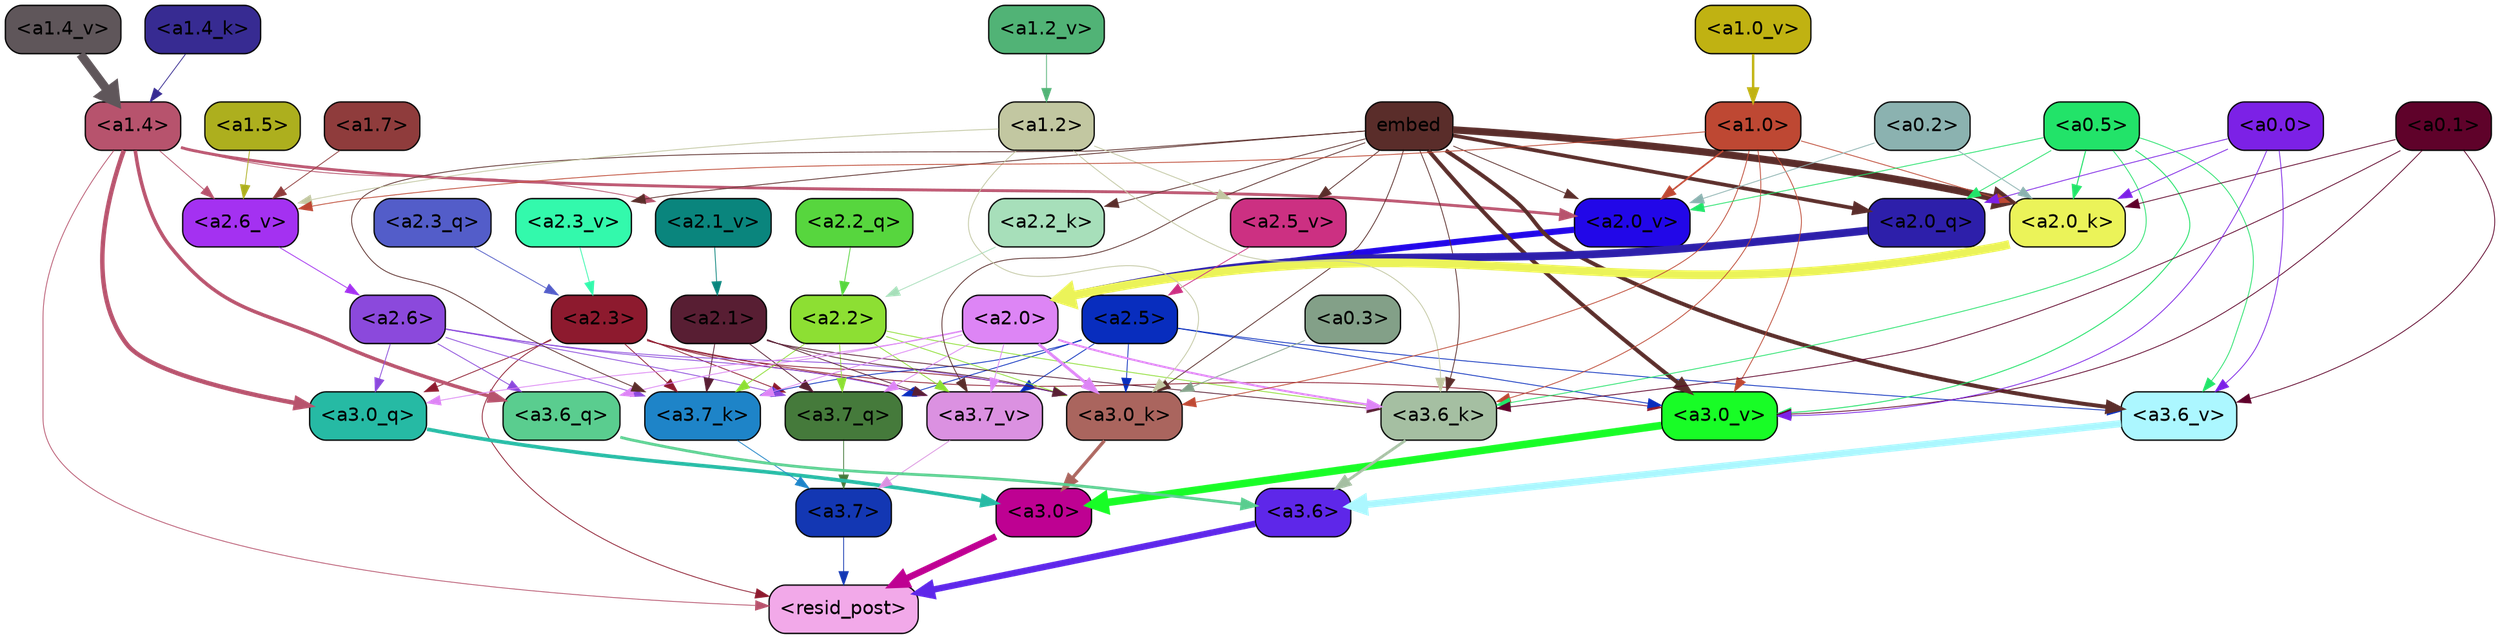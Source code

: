 strict digraph "" {
	graph [bgcolor=transparent,
		layout=dot,
		overlap=false,
		splines=true
	];
	"<a3.7>"	[color=black,
		fillcolor="#1337b3",
		fontname=Helvetica,
		shape=box,
		style="filled, rounded"];
	"<resid_post>"	[color=black,
		fillcolor="#f2a9e9",
		fontname=Helvetica,
		shape=box,
		style="filled, rounded"];
	"<a3.7>" -> "<resid_post>"	[color="#1337b3",
		penwidth=0.6];
	"<a3.6>"	[color=black,
		fillcolor="#5e27e9",
		fontname=Helvetica,
		shape=box,
		style="filled, rounded"];
	"<a3.6>" -> "<resid_post>"	[color="#5e27e9",
		penwidth=4.751612067222595];
	"<a3.0>"	[color=black,
		fillcolor="#be0192",
		fontname=Helvetica,
		shape=box,
		style="filled, rounded"];
	"<a3.0>" -> "<resid_post>"	[color="#be0192",
		penwidth=4.884142994880676];
	"<a2.3>"	[color=black,
		fillcolor="#8d1a2e",
		fontname=Helvetica,
		shape=box,
		style="filled, rounded"];
	"<a2.3>" -> "<resid_post>"	[color="#8d1a2e",
		penwidth=0.6];
	"<a3.7_q>"	[color=black,
		fillcolor="#457a3b",
		fontname=Helvetica,
		shape=box,
		style="filled, rounded"];
	"<a2.3>" -> "<a3.7_q>"	[color="#8d1a2e",
		penwidth=0.6];
	"<a3.0_q>"	[color=black,
		fillcolor="#26baa4",
		fontname=Helvetica,
		shape=box,
		style="filled, rounded"];
	"<a2.3>" -> "<a3.0_q>"	[color="#8d1a2e",
		penwidth=0.6];
	"<a3.7_k>"	[color=black,
		fillcolor="#1e84c8",
		fontname=Helvetica,
		shape=box,
		style="filled, rounded"];
	"<a2.3>" -> "<a3.7_k>"	[color="#8d1a2e",
		penwidth=0.6];
	"<a3.0_k>"	[color=black,
		fillcolor="#aa655e",
		fontname=Helvetica,
		shape=box,
		style="filled, rounded"];
	"<a2.3>" -> "<a3.0_k>"	[color="#8d1a2e",
		penwidth=0.6];
	"<a3.7_v>"	[color=black,
		fillcolor="#db91e1",
		fontname=Helvetica,
		shape=box,
		style="filled, rounded"];
	"<a2.3>" -> "<a3.7_v>"	[color="#8d1a2e",
		penwidth=0.6];
	"<a3.0_v>"	[color=black,
		fillcolor="#18fd26",
		fontname=Helvetica,
		shape=box,
		style="filled, rounded"];
	"<a2.3>" -> "<a3.0_v>"	[color="#8d1a2e",
		penwidth=0.6];
	"<a1.4>"	[color=black,
		fillcolor="#b7536d",
		fontname=Helvetica,
		shape=box,
		style="filled, rounded"];
	"<a1.4>" -> "<resid_post>"	[color="#b7536d",
		penwidth=0.6];
	"<a3.6_q>"	[color=black,
		fillcolor="#5acd8f",
		fontname=Helvetica,
		shape=box,
		style="filled, rounded"];
	"<a1.4>" -> "<a3.6_q>"	[color="#b7536d",
		penwidth=2.6469622254371643];
	"<a1.4>" -> "<a3.0_q>"	[color="#b7536d",
		penwidth=3.3040847778320312];
	"<a2.6_v>"	[color=black,
		fillcolor="#a431f1",
		fontname=Helvetica,
		shape=box,
		style="filled, rounded"];
	"<a1.4>" -> "<a2.6_v>"	[color="#b7536d",
		penwidth=0.6];
	"<a2.1_v>"	[color=black,
		fillcolor="#0a857d",
		fontname=Helvetica,
		shape=box,
		style="filled, rounded"];
	"<a1.4>" -> "<a2.1_v>"	[color="#b7536d",
		penwidth=0.6];
	"<a2.0_v>"	[color=black,
		fillcolor="#2207e8",
		fontname=Helvetica,
		shape=box,
		style="filled, rounded"];
	"<a1.4>" -> "<a2.0_v>"	[color="#b7536d",
		penwidth=2.1286070346832275];
	"<a3.7_q>" -> "<a3.7>"	[color="#457a3b",
		penwidth=0.6];
	"<a3.6_q>" -> "<a3.6>"	[color="#5acd8f",
		penwidth=2.091020345687866];
	"<a3.0_q>" -> "<a3.0>"	[color="#26baa4",
		penwidth=2.7421876192092896];
	"<a3.7_k>" -> "<a3.7>"	[color="#1e84c8",
		penwidth=0.6];
	"<a3.6_k>"	[color=black,
		fillcolor="#a5bfa2",
		fontname=Helvetica,
		shape=box,
		style="filled, rounded"];
	"<a3.6_k>" -> "<a3.6>"	[color="#a5bfa2",
		penwidth=2.048597991466522];
	"<a3.0_k>" -> "<a3.0>"	[color="#aa655e",
		penwidth=2.476402521133423];
	"<a3.7_v>" -> "<a3.7>"	[color="#db91e1",
		penwidth=0.6];
	"<a3.6_v>"	[color=black,
		fillcolor="#acf7ff",
		fontname=Helvetica,
		shape=box,
		style="filled, rounded"];
	"<a3.6_v>" -> "<a3.6>"	[color="#acf7ff",
		penwidth=5.2550448179244995];
	"<a3.0_v>" -> "<a3.0>"	[color="#18fd26",
		penwidth=5.652270674705505];
	"<a2.6>"	[color=black,
		fillcolor="#8b49dc",
		fontname=Helvetica,
		shape=box,
		style="filled, rounded"];
	"<a2.6>" -> "<a3.7_q>"	[color="#8b49dc",
		penwidth=0.6];
	"<a2.6>" -> "<a3.6_q>"	[color="#8b49dc",
		penwidth=0.6];
	"<a2.6>" -> "<a3.0_q>"	[color="#8b49dc",
		penwidth=0.6];
	"<a2.6>" -> "<a3.7_k>"	[color="#8b49dc",
		penwidth=0.6];
	"<a2.6>" -> "<a3.0_k>"	[color="#8b49dc",
		penwidth=0.6];
	"<a2.6>" -> "<a3.7_v>"	[color="#8b49dc",
		penwidth=0.6];
	"<a2.5>"	[color=black,
		fillcolor="#082dbe",
		fontname=Helvetica,
		shape=box,
		style="filled, rounded"];
	"<a2.5>" -> "<a3.7_q>"	[color="#082dbe",
		penwidth=0.6];
	"<a2.5>" -> "<a3.7_k>"	[color="#082dbe",
		penwidth=0.6];
	"<a2.5>" -> "<a3.0_k>"	[color="#082dbe",
		penwidth=0.6];
	"<a2.5>" -> "<a3.7_v>"	[color="#082dbe",
		penwidth=0.6];
	"<a2.5>" -> "<a3.6_v>"	[color="#082dbe",
		penwidth=0.6];
	"<a2.5>" -> "<a3.0_v>"	[color="#082dbe",
		penwidth=0.6];
	"<a2.2>"	[color=black,
		fillcolor="#8ddf33",
		fontname=Helvetica,
		shape=box,
		style="filled, rounded"];
	"<a2.2>" -> "<a3.7_q>"	[color="#8ddf33",
		penwidth=0.6];
	"<a2.2>" -> "<a3.7_k>"	[color="#8ddf33",
		penwidth=0.6];
	"<a2.2>" -> "<a3.6_k>"	[color="#8ddf33",
		penwidth=0.6];
	"<a2.2>" -> "<a3.0_k>"	[color="#8ddf33",
		penwidth=0.6];
	"<a2.2>" -> "<a3.7_v>"	[color="#8ddf33",
		penwidth=0.6];
	"<a2.1>"	[color=black,
		fillcolor="#581e33",
		fontname=Helvetica,
		shape=box,
		style="filled, rounded"];
	"<a2.1>" -> "<a3.7_q>"	[color="#581e33",
		penwidth=0.6];
	"<a2.1>" -> "<a3.7_k>"	[color="#581e33",
		penwidth=0.6];
	"<a2.1>" -> "<a3.6_k>"	[color="#581e33",
		penwidth=0.6];
	"<a2.1>" -> "<a3.0_k>"	[color="#581e33",
		penwidth=0.6];
	"<a2.1>" -> "<a3.7_v>"	[color="#581e33",
		penwidth=0.6];
	"<a2.0>"	[color=black,
		fillcolor="#dd85f5",
		fontname=Helvetica,
		shape=box,
		style="filled, rounded"];
	"<a2.0>" -> "<a3.7_q>"	[color="#dd85f5",
		penwidth=0.6];
	"<a2.0>" -> "<a3.6_q>"	[color="#dd85f5",
		penwidth=0.6];
	"<a2.0>" -> "<a3.0_q>"	[color="#dd85f5",
		penwidth=0.6];
	"<a2.0>" -> "<a3.7_k>"	[color="#dd85f5",
		penwidth=0.6];
	"<a2.0>" -> "<a3.6_k>"	[color="#dd85f5",
		penwidth=1.4757367372512817];
	"<a2.0>" -> "<a3.0_k>"	[color="#dd85f5",
		penwidth=2.2137351036071777];
	"<a2.0>" -> "<a3.7_v>"	[color="#dd85f5",
		penwidth=0.6];
	embed	[color=black,
		fillcolor="#5a2d2a",
		fontname=Helvetica,
		shape=box,
		style="filled, rounded"];
	embed -> "<a3.7_k>"	[color="#5a2d2a",
		penwidth=0.6];
	embed -> "<a3.6_k>"	[color="#5a2d2a",
		penwidth=0.6];
	embed -> "<a3.0_k>"	[color="#5a2d2a",
		penwidth=0.6];
	embed -> "<a3.7_v>"	[color="#5a2d2a",
		penwidth=0.6];
	embed -> "<a3.6_v>"	[color="#5a2d2a",
		penwidth=2.9582033157348633];
	embed -> "<a3.0_v>"	[color="#5a2d2a",
		penwidth=2.972973108291626];
	"<a2.0_q>"	[color=black,
		fillcolor="#2d1faa",
		fontname=Helvetica,
		shape=box,
		style="filled, rounded"];
	embed -> "<a2.0_q>"	[color="#5a2d2a",
		penwidth=2.7699792869389057];
	"<a2.2_k>"	[color=black,
		fillcolor="#a7dfba",
		fontname=Helvetica,
		shape=box,
		style="filled, rounded"];
	embed -> "<a2.2_k>"	[color="#5a2d2a",
		penwidth=0.6];
	"<a2.0_k>"	[color=black,
		fillcolor="#ebf359",
		fontname=Helvetica,
		shape=box,
		style="filled, rounded"];
	embed -> "<a2.0_k>"	[color="#5a2d2a",
		penwidth=5.362775564193726];
	"<a2.5_v>"	[color=black,
		fillcolor="#cc3082",
		fontname=Helvetica,
		shape=box,
		style="filled, rounded"];
	embed -> "<a2.5_v>"	[color="#5a2d2a",
		penwidth=0.6];
	"<a2.3_v>"	[color=black,
		fillcolor="#33f9ac",
		fontname=Helvetica,
		shape=box,
		style="filled, rounded"];
	embed -> "<a2.3_v>"	[color="#5a2d2a",
		penwidth=0.6];
	embed -> "<a2.0_v>"	[color="#5a2d2a",
		penwidth=0.6];
	"<a1.2>"	[color=black,
		fillcolor="#c2c7a1",
		fontname=Helvetica,
		shape=box,
		style="filled, rounded"];
	"<a1.2>" -> "<a3.6_k>"	[color="#c2c7a1",
		penwidth=0.6];
	"<a1.2>" -> "<a3.0_k>"	[color="#c2c7a1",
		penwidth=0.6];
	"<a1.2>" -> "<a2.6_v>"	[color="#c2c7a1",
		penwidth=0.6];
	"<a1.2>" -> "<a2.5_v>"	[color="#c2c7a1",
		penwidth=0.6];
	"<a1.0>"	[color=black,
		fillcolor="#be4833",
		fontname=Helvetica,
		shape=box,
		style="filled, rounded"];
	"<a1.0>" -> "<a3.6_k>"	[color="#be4833",
		penwidth=0.6];
	"<a1.0>" -> "<a3.0_k>"	[color="#be4833",
		penwidth=0.6];
	"<a1.0>" -> "<a3.0_v>"	[color="#be4833",
		penwidth=0.6];
	"<a1.0>" -> "<a2.0_k>"	[color="#be4833",
		penwidth=0.6];
	"<a1.0>" -> "<a2.6_v>"	[color="#be4833",
		penwidth=0.6];
	"<a1.0>" -> "<a2.0_v>"	[color="#be4833",
		penwidth=1.2240618467330933];
	"<a0.5>"	[color=black,
		fillcolor="#22e369",
		fontname=Helvetica,
		shape=box,
		style="filled, rounded"];
	"<a0.5>" -> "<a3.6_k>"	[color="#22e369",
		penwidth=0.6];
	"<a0.5>" -> "<a3.6_v>"	[color="#22e369",
		penwidth=0.6];
	"<a0.5>" -> "<a3.0_v>"	[color="#22e369",
		penwidth=0.6790935099124908];
	"<a0.5>" -> "<a2.0_q>"	[color="#22e369",
		penwidth=0.6];
	"<a0.5>" -> "<a2.0_k>"	[color="#22e369",
		penwidth=0.7897988557815552];
	"<a0.5>" -> "<a2.0_v>"	[color="#22e369",
		penwidth=0.6];
	"<a0.1>"	[color=black,
		fillcolor="#5f022a",
		fontname=Helvetica,
		shape=box,
		style="filled, rounded"];
	"<a0.1>" -> "<a3.6_k>"	[color="#5f022a",
		penwidth=0.6];
	"<a0.1>" -> "<a3.6_v>"	[color="#5f022a",
		penwidth=0.6];
	"<a0.1>" -> "<a3.0_v>"	[color="#5f022a",
		penwidth=0.6];
	"<a0.1>" -> "<a2.0_k>"	[color="#5f022a",
		penwidth=0.6];
	"<a0.3>"	[color=black,
		fillcolor="#83a088",
		fontname=Helvetica,
		shape=box,
		style="filled, rounded"];
	"<a0.3>" -> "<a3.0_k>"	[color="#83a088",
		penwidth=0.6];
	"<a0.0>"	[color=black,
		fillcolor="#7c21e6",
		fontname=Helvetica,
		shape=box,
		style="filled, rounded"];
	"<a0.0>" -> "<a3.6_v>"	[color="#7c21e6",
		penwidth=0.6];
	"<a0.0>" -> "<a3.0_v>"	[color="#7c21e6",
		penwidth=0.6];
	"<a0.0>" -> "<a2.0_q>"	[color="#7c21e6",
		penwidth=0.6];
	"<a0.0>" -> "<a2.0_k>"	[color="#7c21e6",
		penwidth=0.6];
	"<a2.3_q>"	[color=black,
		fillcolor="#535dc9",
		fontname=Helvetica,
		shape=box,
		style="filled, rounded"];
	"<a2.3_q>" -> "<a2.3>"	[color="#535dc9",
		penwidth=0.6];
	"<a2.2_q>"	[color=black,
		fillcolor="#57d63e",
		fontname=Helvetica,
		shape=box,
		style="filled, rounded"];
	"<a2.2_q>" -> "<a2.2>"	[color="#57d63e",
		penwidth=0.6];
	"<a2.0_q>" -> "<a2.0>"	[color="#2d1faa",
		penwidth=5.819834470748901];
	"<a2.2_k>" -> "<a2.2>"	[color="#a7dfba",
		penwidth=0.6];
	"<a2.0_k>" -> "<a2.0>"	[color="#ebf359",
		penwidth=6.470837593078613];
	"<a2.6_v>" -> "<a2.6>"	[color="#a431f1",
		penwidth=0.6];
	"<a2.5_v>" -> "<a2.5>"	[color="#cc3082",
		penwidth=0.6];
	"<a2.3_v>" -> "<a2.3>"	[color="#33f9ac",
		penwidth=0.6];
	"<a2.1_v>" -> "<a2.1>"	[color="#0a857d",
		penwidth=0.6];
	"<a2.0_v>" -> "<a2.0>"	[color="#2207e8",
		penwidth=4.5950857400894165];
	"<a0.2>"	[color=black,
		fillcolor="#8bb2b0",
		fontname=Helvetica,
		shape=box,
		style="filled, rounded"];
	"<a0.2>" -> "<a2.0_k>"	[color="#8bb2b0",
		penwidth=0.6];
	"<a0.2>" -> "<a2.0_v>"	[color="#8bb2b0",
		penwidth=0.6];
	"<a1.7>"	[color=black,
		fillcolor="#8f3c3c",
		fontname=Helvetica,
		shape=box,
		style="filled, rounded"];
	"<a1.7>" -> "<a2.6_v>"	[color="#8f3c3c",
		penwidth=0.6];
	"<a1.5>"	[color=black,
		fillcolor="#adaf1e",
		fontname=Helvetica,
		shape=box,
		style="filled, rounded"];
	"<a1.5>" -> "<a2.6_v>"	[color="#adaf1e",
		penwidth=0.6];
	"<a1.4_k>"	[color=black,
		fillcolor="#372b92",
		fontname=Helvetica,
		shape=box,
		style="filled, rounded"];
	"<a1.4_k>" -> "<a1.4>"	[color="#372b92",
		penwidth=0.6];
	"<a1.4_v>"	[color=black,
		fillcolor="#5f565a",
		fontname=Helvetica,
		shape=box,
		style="filled, rounded"];
	"<a1.4_v>" -> "<a1.4>"	[color="#5f565a",
		penwidth=6.635385513305664];
	"<a1.2_v>"	[color=black,
		fillcolor="#51b376",
		fontname=Helvetica,
		shape=box,
		style="filled, rounded"];
	"<a1.2_v>" -> "<a1.2>"	[color="#51b376",
		penwidth=0.6];
	"<a1.0_v>"	[color=black,
		fillcolor="#c0b212",
		fontname=Helvetica,
		shape=box,
		style="filled, rounded"];
	"<a1.0_v>" -> "<a1.0>"	[color="#c0b212",
		penwidth=1.807669460773468];
}
